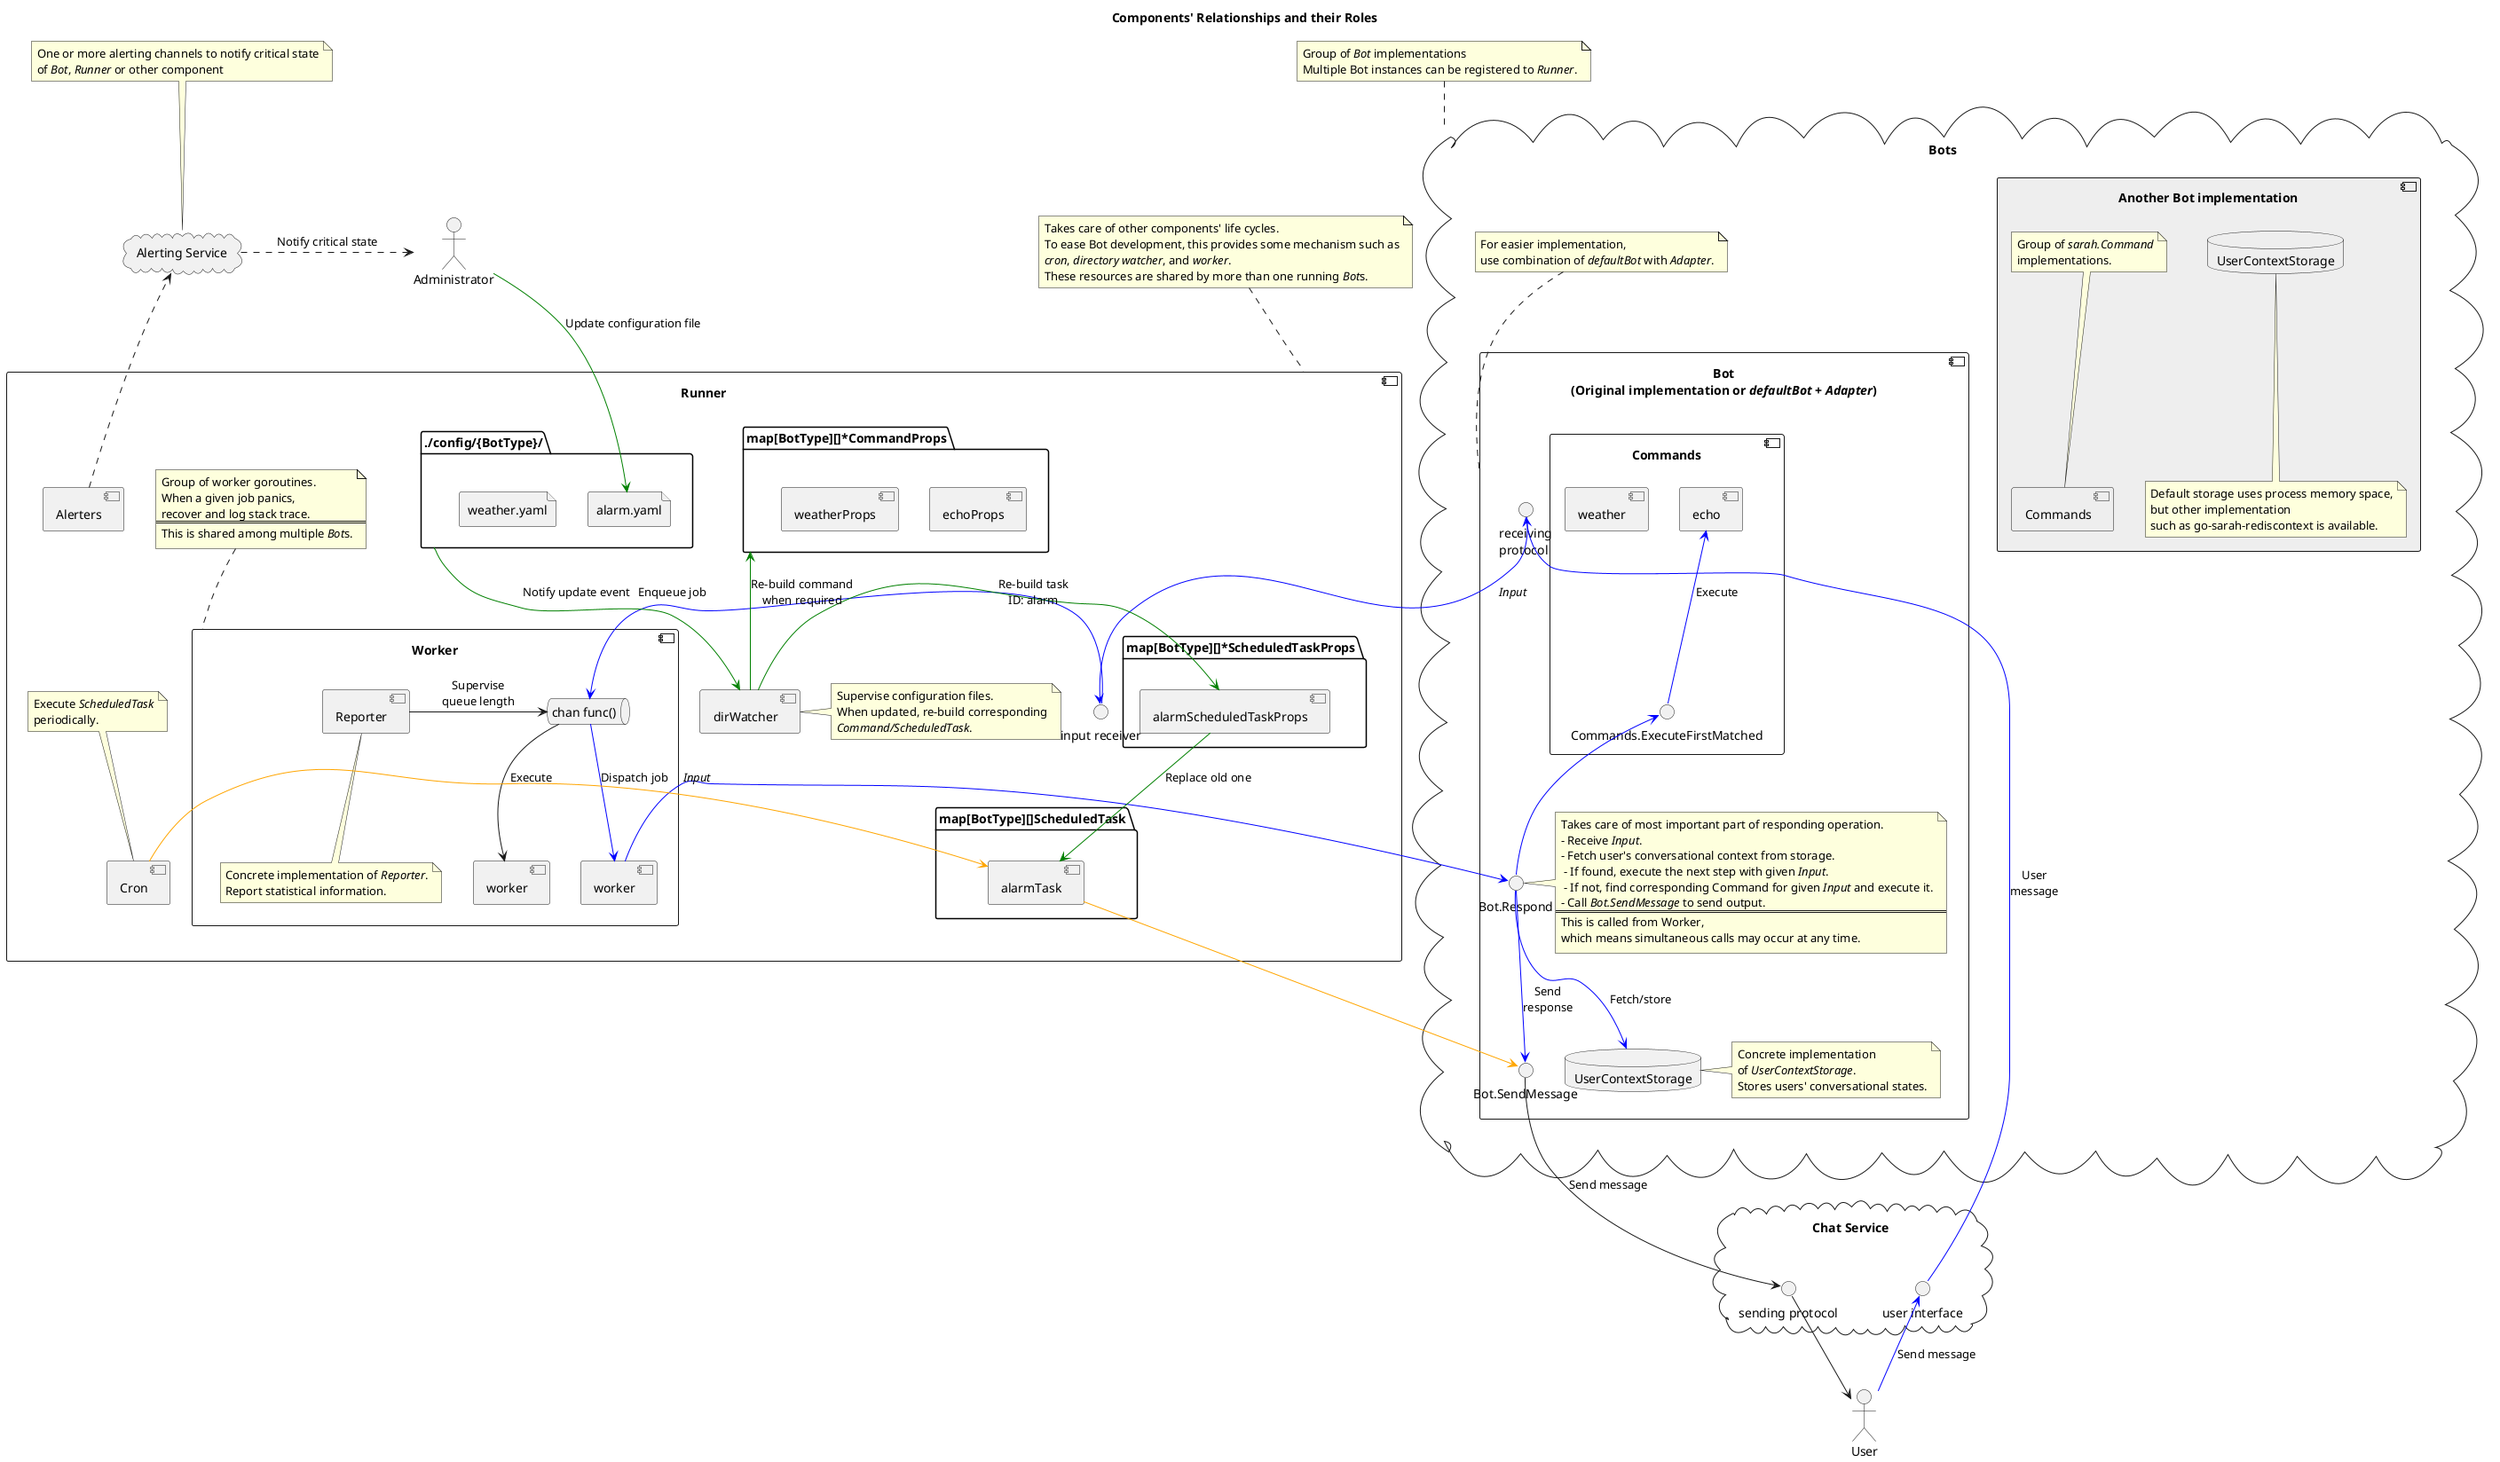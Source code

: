 @startuml

title **Components' Relationships and their Roles**

' components

actor User as user

cloud "Alerting Service" as alertingService {
}
note top of alertingService
One or more alerting channels to notify critical state
of //Bot//, //Runner// or other component
end note

cloud "Chat Service" as chatService {
    interface "user interface" as userInterface
    interface "sending protocol" as botSendingProtocol
}

cloud "Bots" as bots {
	component "Bot\n(Original implementation or //defaultBot// + //Adapter//)" as bot {
	    database "UserContextStorage" as botStorage
	    note right of botStorage
	    Concrete implementation
	    of //UserContextStorage//.
	    Stores users' conversational states.
	    end note

	    component "Commands" as botCommands {
	        interface "Commands.ExecuteFirstMatched" as executeFirstMatched
	        component "echo" as echo
	        component "weather" as weather
	    }

	    interface "Bot.Respond" as botRespond
	    note right of botRespond
	    Takes care of most important part of responding operation.
	    - Receive //Input//.
	    - Fetch user's conversational context from storage.
	     - If found, execute the next step with given //Input//.
	     - If not, find corresponding Command for given //Input// and execute it.
	    - Call //Bot.SendMessage// to send output.
	    ===
	    This is called from Worker,
	    which means simultaneous calls may occur at any time.
	    end note

	    interface "Bot.SendMessage" as botSendMessage
	    interface "receiving\nprotocol" as receivingProtocol
	}
	note top of bot
	For easier implementation,
	use combination of //defaultBot// with //Adapter//.
	end note

	component "Another Bot implementation" as bot2 #eee {
	    database "UserContextStorage" as bot2Storage #eee
	    note bottom of bot2Storage
	    Default storage uses process memory space,
	    but other implementation
	    such as go-sarah-rediscontext is available.
	    end note

	    component "Commands" as bot2Commands #eee {
	        interface "Commands.ExecuteFirstMatched" as executeFirstMatched
	        component "echo" as echo
	        component "weather" as weather
	    }
	    note top of bot2Commands
	    Group of //sarah.Command//
	    implementations.
	    end note
    }
}
note top of bots
Group of //Bot// implementations
Multiple Bot instances can be registered to //Runner//.
end note

component "Runner" as runner {

    interface "input receiver" as inputReceiver

    component "Worker" as worker {
        queue "chan func()" as workerJobCh

        [worker] as worker1
        [worker] as worker2
        component "Reporter" as workerReporter {
        }
        note bottom of workerReporter
        Concrete implementation of //Reporter//.
        Report statistical information.
        end note
    }
    note top of worker
    Group of worker goroutines.
    When a given job panics,
    recover and log stack trace.
    ===
    This is shared among multiple //Bot//s.
    end note

    component "dirWatcher" as dirWatcher {
    }
    note right of dirWatcher
    Supervise configuration files.
    When updated, re-build corresponding
    //Command/////ScheduledTask//.
    end note

    component "Alerters" as alerters {
    }

    component "Cron" as cron {
    }
    note top of cron
    Execute //ScheduledTask//
    periodically.
    end note

    package "map[BotType][]ScheduledTask" {
        [alarmTask] as alarm
    }

    package "map[BotType][]*ScheduledTaskProps" {
        [alarmScheduledTaskProps] as alarmTaskProps
    }

    package "map[BotType][]*CommandProps" as commandProps {
        [echoProps] as echoProps
        [weatherProps] as weatherProps
    }

    folder "./config/{BotType}/" as configDir {
        file alarm.yaml
        file weather.yaml
    }
}
note top of runner
Takes care of other components' life cycles.
To ease Bot development, this provides some mechanism such as
//cron//, //directory watcher//, and //worker//.
These resources are shared by more than one running //Bot//s.
end note

actor Administrator as admin

' interaction

user -[#blue]up-> userInterface : Send message
userInterface -[#blue]up-> receivingProtocol : User\nmessage
receivingProtocol -[#blue]> inputReceiver : //Input//
inputReceiver -[#blue]> workerJobCh : Enqueue job
workerJobCh -[#blue]down-> worker1 : Dispatch job
workerJobCh -down-> worker2

worker1 -[#blue]> botRespond : //Input//
botRespond -[#blue]up-> executeFirstMatched
executeFirstMatched -[#blue]up-> echo : Execute
botRespond -[#blue]down-> botSendMessage : Send\nresponse
botSendMessage -down-> botSendingProtocol : Send message
botSendingProtocol -down-> user
botRespond -[#blue]down-> botStorage : Fetch/store

workerReporter -> workerJobCh : Supervise\nqueue length

cron -[#orange]> alarm : Execute
alarm -[#orange]> botSendMessage

admin -[#green]down-> alarm.yaml : Update configuration file
configDir -[#green]down-> dirWatcher : Notify update event
dirWatcher -[#green]> alarmTaskProps : Re-build task\nID: alarm
dirWatcher -[#green]up-> commandProps : Re-build command\nwhen required
alarmTaskProps -[#green]down-> alarm : Replace old one

alerters ..down.> alertingService
alertingService .> admin : Notify critical state

@enduml